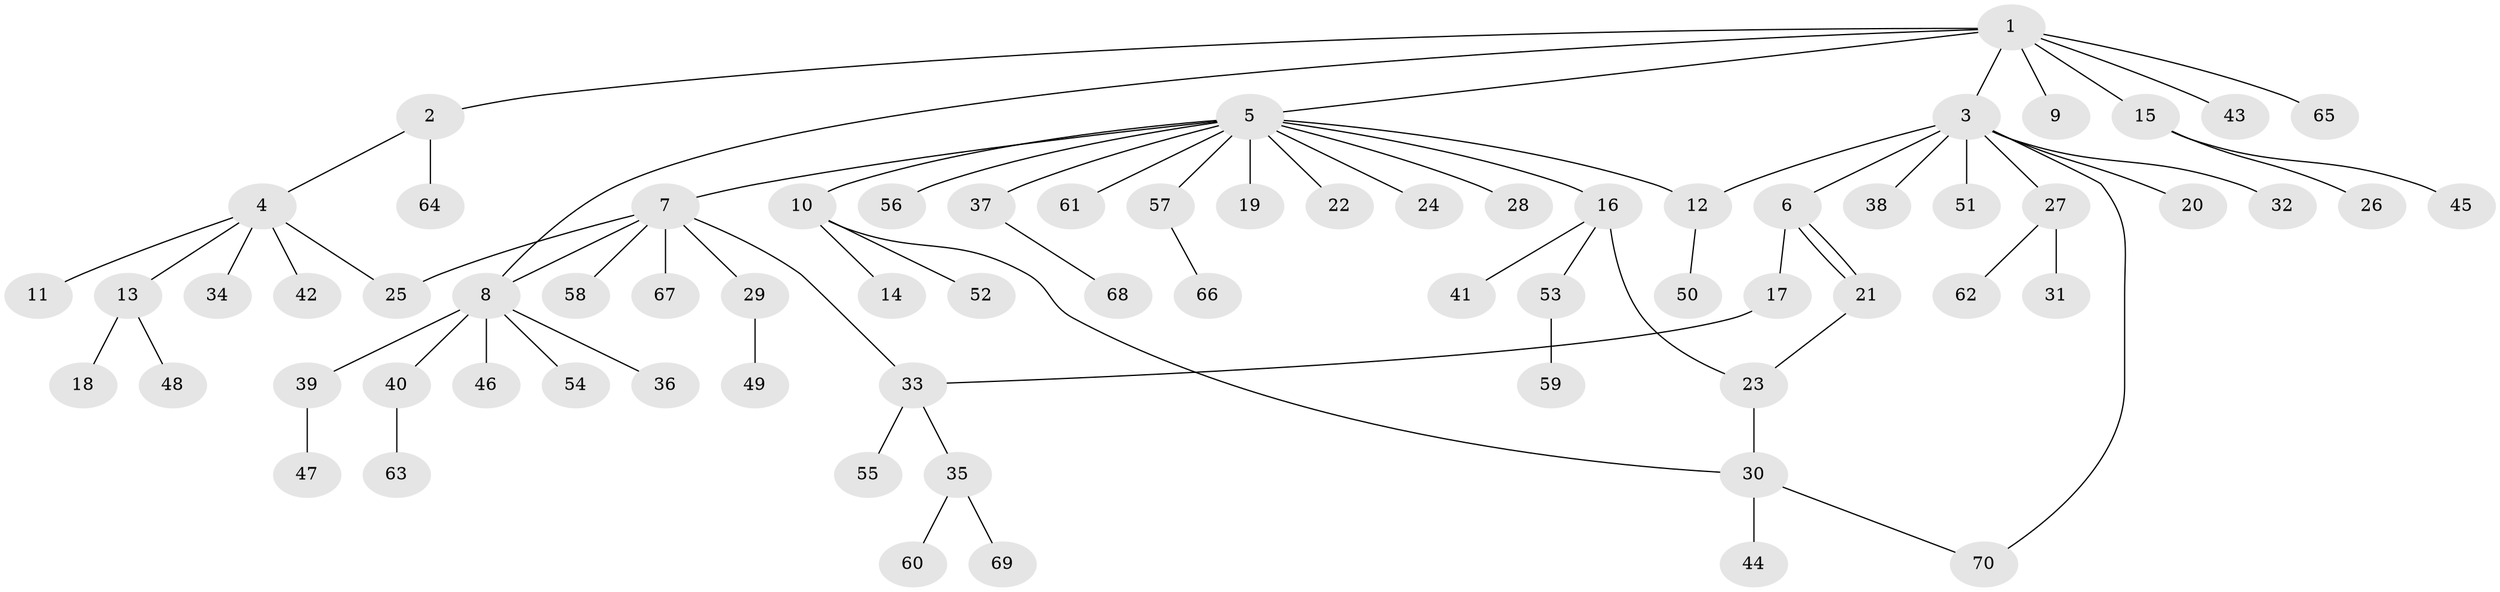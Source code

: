 // coarse degree distribution, {16: 0.03571428571428571, 1: 0.8571428571428571, 3: 0.03571428571428571, 9: 0.03571428571428571, 4: 0.03571428571428571}
// Generated by graph-tools (version 1.1) at 2025/50/03/04/25 21:50:21]
// undirected, 70 vertices, 77 edges
graph export_dot {
graph [start="1"]
  node [color=gray90,style=filled];
  1;
  2;
  3;
  4;
  5;
  6;
  7;
  8;
  9;
  10;
  11;
  12;
  13;
  14;
  15;
  16;
  17;
  18;
  19;
  20;
  21;
  22;
  23;
  24;
  25;
  26;
  27;
  28;
  29;
  30;
  31;
  32;
  33;
  34;
  35;
  36;
  37;
  38;
  39;
  40;
  41;
  42;
  43;
  44;
  45;
  46;
  47;
  48;
  49;
  50;
  51;
  52;
  53;
  54;
  55;
  56;
  57;
  58;
  59;
  60;
  61;
  62;
  63;
  64;
  65;
  66;
  67;
  68;
  69;
  70;
  1 -- 2;
  1 -- 3;
  1 -- 5;
  1 -- 8;
  1 -- 9;
  1 -- 15;
  1 -- 43;
  1 -- 65;
  2 -- 4;
  2 -- 64;
  3 -- 6;
  3 -- 12;
  3 -- 20;
  3 -- 27;
  3 -- 32;
  3 -- 38;
  3 -- 51;
  3 -- 70;
  4 -- 11;
  4 -- 13;
  4 -- 25;
  4 -- 34;
  4 -- 42;
  5 -- 7;
  5 -- 10;
  5 -- 12;
  5 -- 16;
  5 -- 19;
  5 -- 22;
  5 -- 24;
  5 -- 28;
  5 -- 37;
  5 -- 56;
  5 -- 57;
  5 -- 61;
  6 -- 17;
  6 -- 21;
  6 -- 21;
  7 -- 8;
  7 -- 25;
  7 -- 29;
  7 -- 33;
  7 -- 58;
  7 -- 67;
  8 -- 36;
  8 -- 39;
  8 -- 40;
  8 -- 46;
  8 -- 54;
  10 -- 14;
  10 -- 30;
  10 -- 52;
  12 -- 50;
  13 -- 18;
  13 -- 48;
  15 -- 26;
  15 -- 45;
  16 -- 23;
  16 -- 41;
  16 -- 53;
  17 -- 33;
  21 -- 23;
  23 -- 30;
  27 -- 31;
  27 -- 62;
  29 -- 49;
  30 -- 44;
  30 -- 70;
  33 -- 35;
  33 -- 55;
  35 -- 60;
  35 -- 69;
  37 -- 68;
  39 -- 47;
  40 -- 63;
  53 -- 59;
  57 -- 66;
}
